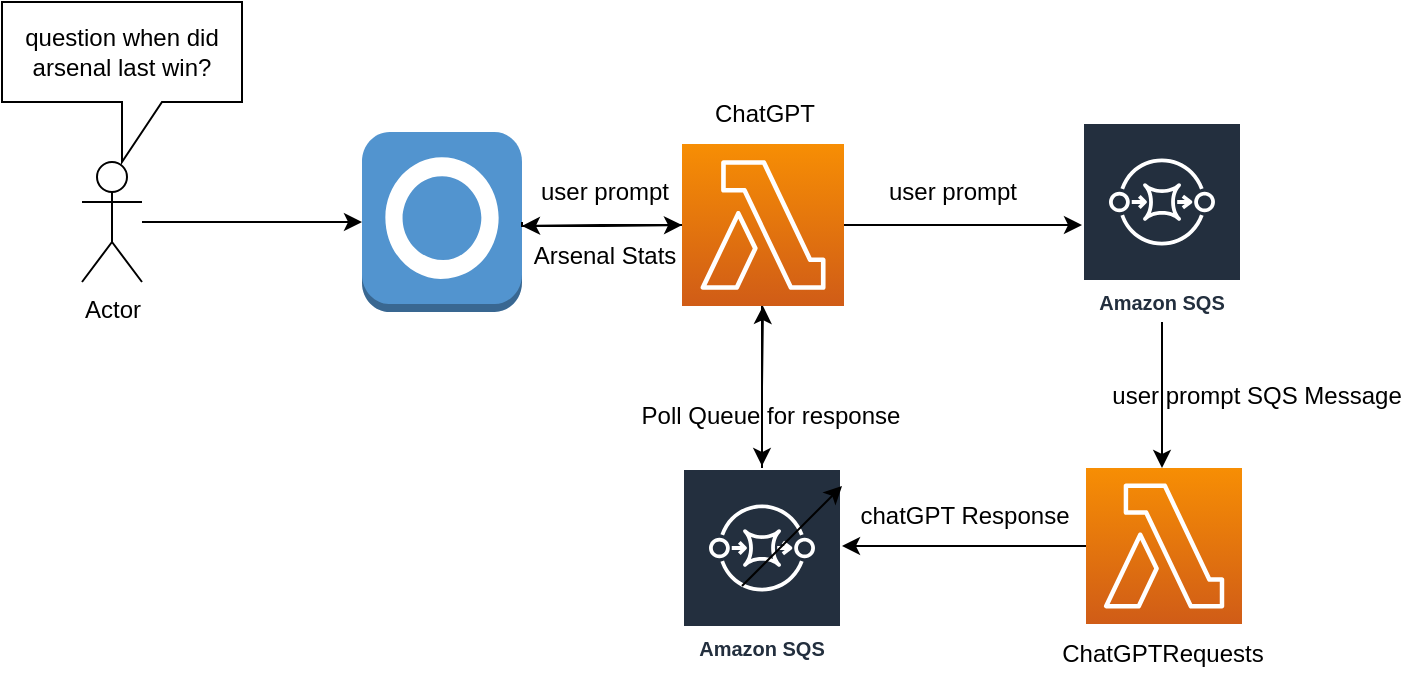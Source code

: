 <mxfile version="21.0.7" type="device"><diagram name="Page-1" id="i8G72QOeIwQgde39rkPP"><mxGraphModel dx="1434" dy="709" grid="1" gridSize="10" guides="1" tooltips="1" connect="1" arrows="1" fold="1" page="1" pageScale="1" pageWidth="827" pageHeight="1169" math="0" shadow="0"><root><mxCell id="0"/><mxCell id="1" parent="0"/><mxCell id="8UzWjgPpnGglD_5uU9Py-1" value="" style="outlineConnect=0;dashed=0;verticalLabelPosition=bottom;verticalAlign=top;align=center;html=1;shape=mxgraph.aws3.alexa_skill;fillColor=#5294CF;gradientColor=none;" parent="1" vertex="1"><mxGeometry x="200" y="193" width="80" height="90" as="geometry"/></mxCell><mxCell id="8UzWjgPpnGglD_5uU9Py-4" value="" style="edgeStyle=orthogonalEdgeStyle;rounded=0;orthogonalLoop=1;jettySize=auto;html=1;" parent="1" source="8UzWjgPpnGglD_5uU9Py-2" target="8UzWjgPpnGglD_5uU9Py-1" edge="1"><mxGeometry relative="1" as="geometry"/></mxCell><mxCell id="8UzWjgPpnGglD_5uU9Py-2" value="Actor" style="shape=umlActor;verticalLabelPosition=bottom;verticalAlign=top;html=1;outlineConnect=0;" parent="1" vertex="1"><mxGeometry x="60" y="208" width="30" height="60" as="geometry"/></mxCell><mxCell id="8UzWjgPpnGglD_5uU9Py-14" value="" style="edgeStyle=orthogonalEdgeStyle;rounded=0;orthogonalLoop=1;jettySize=auto;html=1;" parent="1" source="8UzWjgPpnGglD_5uU9Py-7" target="8UzWjgPpnGglD_5uU9Py-13" edge="1"><mxGeometry relative="1" as="geometry"><Array as="points"><mxPoint x="600" y="340"/><mxPoint x="600" y="340"/></Array></mxGeometry></mxCell><mxCell id="8UzWjgPpnGglD_5uU9Py-7" value="Amazon SQS" style="sketch=0;outlineConnect=0;fontColor=#232F3E;gradientColor=none;strokeColor=#ffffff;fillColor=#232F3E;dashed=0;verticalLabelPosition=middle;verticalAlign=bottom;align=center;html=1;whiteSpace=wrap;fontSize=10;fontStyle=1;spacing=3;shape=mxgraph.aws4.productIcon;prIcon=mxgraph.aws4.sqs;" parent="1" vertex="1"><mxGeometry x="560" y="188" width="80" height="100" as="geometry"/></mxCell><mxCell id="8UzWjgPpnGglD_5uU9Py-12" value="" style="edgeStyle=orthogonalEdgeStyle;rounded=0;orthogonalLoop=1;jettySize=auto;html=1;" parent="1" source="8UzWjgPpnGglD_5uU9Py-9" target="8UzWjgPpnGglD_5uU9Py-7" edge="1"><mxGeometry relative="1" as="geometry"><Array as="points"><mxPoint x="530" y="240"/><mxPoint x="530" y="240"/></Array></mxGeometry></mxCell><mxCell id="8UzWjgPpnGglD_5uU9Py-9" value="" style="sketch=0;points=[[0,0,0],[0.25,0,0],[0.5,0,0],[0.75,0,0],[1,0,0],[0,1,0],[0.25,1,0],[0.5,1,0],[0.75,1,0],[1,1,0],[0,0.25,0],[0,0.5,0],[0,0.75,0],[1,0.25,0],[1,0.5,0],[1,0.75,0]];outlineConnect=0;fontColor=#232F3E;gradientColor=#F78E04;gradientDirection=north;fillColor=#D05C17;strokeColor=#ffffff;dashed=0;verticalLabelPosition=bottom;verticalAlign=top;align=center;html=1;fontSize=12;fontStyle=0;aspect=fixed;shape=mxgraph.aws4.resourceIcon;resIcon=mxgraph.aws4.lambda;" parent="1" vertex="1"><mxGeometry x="360" y="199" width="81" height="81" as="geometry"/></mxCell><mxCell id="8UzWjgPpnGglD_5uU9Py-17" value="" style="edgeStyle=orthogonalEdgeStyle;rounded=0;orthogonalLoop=1;jettySize=auto;html=1;" parent="1" source="8UzWjgPpnGglD_5uU9Py-13" target="8UzWjgPpnGglD_5uU9Py-16" edge="1"><mxGeometry relative="1" as="geometry"><Array as="points"><mxPoint x="470" y="400"/><mxPoint x="470" y="400"/></Array></mxGeometry></mxCell><mxCell id="8UzWjgPpnGglD_5uU9Py-13" value="" style="sketch=0;points=[[0,0,0],[0.25,0,0],[0.5,0,0],[0.75,0,0],[1,0,0],[0,1,0],[0.25,1,0],[0.5,1,0],[0.75,1,0],[1,1,0],[0,0.25,0],[0,0.5,0],[0,0.75,0],[1,0.25,0],[1,0.5,0],[1,0.75,0]];outlineConnect=0;fontColor=#232F3E;gradientColor=#F78E04;gradientDirection=north;fillColor=#D05C17;strokeColor=#ffffff;dashed=0;verticalLabelPosition=bottom;verticalAlign=top;align=center;html=1;fontSize=12;fontStyle=0;aspect=fixed;shape=mxgraph.aws4.resourceIcon;resIcon=mxgraph.aws4.lambda;" parent="1" vertex="1"><mxGeometry x="562" y="361" width="78" height="78" as="geometry"/></mxCell><mxCell id="8UzWjgPpnGglD_5uU9Py-24" value="" style="edgeStyle=orthogonalEdgeStyle;rounded=0;orthogonalLoop=1;jettySize=auto;html=1;" parent="1" source="8UzWjgPpnGglD_5uU9Py-16" target="8UzWjgPpnGglD_5uU9Py-9" edge="1"><mxGeometry relative="1" as="geometry"/></mxCell><mxCell id="8UzWjgPpnGglD_5uU9Py-16" value="Amazon SQS" style="sketch=0;outlineConnect=0;fontColor=#232F3E;gradientColor=none;strokeColor=#ffffff;fillColor=#232F3E;dashed=0;verticalLabelPosition=middle;verticalAlign=bottom;align=center;html=1;whiteSpace=wrap;fontSize=10;fontStyle=1;spacing=3;shape=mxgraph.aws4.productIcon;prIcon=mxgraph.aws4.sqs;" parent="1" vertex="1"><mxGeometry x="360" y="361" width="80" height="100" as="geometry"/></mxCell><mxCell id="8UzWjgPpnGglD_5uU9Py-19" value="" style="edgeStyle=orthogonalEdgeStyle;rounded=0;orthogonalLoop=1;jettySize=auto;html=1;exitX=1;exitY=0.5;exitDx=0;exitDy=0;exitPerimeter=0;entryX=0;entryY=0.5;entryDx=0;entryDy=0;entryPerimeter=0;" parent="1" source="8UzWjgPpnGglD_5uU9Py-1" target="8UzWjgPpnGglD_5uU9Py-9" edge="1"><mxGeometry relative="1" as="geometry"><mxPoint x="370" y="248" as="sourcePoint"/><mxPoint x="290" y="248" as="targetPoint"/><Array as="points"><mxPoint x="280" y="240"/><mxPoint x="320" y="240"/></Array></mxGeometry></mxCell><mxCell id="8UzWjgPpnGglD_5uU9Py-25" value="question when did arsenal last win?" style="shape=callout;whiteSpace=wrap;html=1;perimeter=calloutPerimeter;" parent="1" vertex="1"><mxGeometry x="20" y="128" width="120" height="80" as="geometry"/></mxCell><mxCell id="8UzWjgPpnGglD_5uU9Py-32" value="" style="endArrow=classic;html=1;rounded=0;" parent="1" edge="1"><mxGeometry width="50" height="50" relative="1" as="geometry"><mxPoint x="390" y="420" as="sourcePoint"/><mxPoint x="440" y="370" as="targetPoint"/></mxGeometry></mxCell><mxCell id="8UzWjgPpnGglD_5uU9Py-33" value="" style="edgeStyle=orthogonalEdgeStyle;rounded=0;orthogonalLoop=1;jettySize=auto;html=1;exitX=0;exitY=0.5;exitDx=0;exitDy=0;exitPerimeter=0;" parent="1" source="8UzWjgPpnGglD_5uU9Py-9" edge="1"><mxGeometry relative="1" as="geometry"><mxPoint x="300" y="258" as="sourcePoint"/><mxPoint x="280" y="240" as="targetPoint"/><Array as="points"><mxPoint x="320" y="240"/><mxPoint x="320" y="240"/></Array></mxGeometry></mxCell><mxCell id="8UzWjgPpnGglD_5uU9Py-34" value="ChatGPT" style="text;html=1;align=center;verticalAlign=middle;resizable=0;points=[];autosize=1;strokeColor=none;fillColor=none;" parent="1" vertex="1"><mxGeometry x="365.5" y="169" width="70" height="30" as="geometry"/></mxCell><mxCell id="8UzWjgPpnGglD_5uU9Py-36" value="chatGPT Response" style="text;html=1;align=center;verticalAlign=middle;resizable=0;points=[];autosize=1;strokeColor=none;fillColor=none;" parent="1" vertex="1"><mxGeometry x="435.5" y="370" width="130" height="30" as="geometry"/></mxCell><mxCell id="8UzWjgPpnGglD_5uU9Py-37" value="Poll Queue for response" style="text;html=1;align=center;verticalAlign=middle;resizable=0;points=[];autosize=1;strokeColor=none;fillColor=none;" parent="1" vertex="1"><mxGeometry x="328.5" y="320" width="150" height="30" as="geometry"/></mxCell><mxCell id="8UzWjgPpnGglD_5uU9Py-38" value="" style="edgeStyle=orthogonalEdgeStyle;rounded=0;orthogonalLoop=1;jettySize=auto;html=1;" parent="1" edge="1"><mxGeometry relative="1" as="geometry"><mxPoint x="400" y="280" as="sourcePoint"/><mxPoint x="400" y="360" as="targetPoint"/></mxGeometry></mxCell><mxCell id="8UzWjgPpnGglD_5uU9Py-39" value="user prompt" style="text;html=1;align=center;verticalAlign=middle;resizable=0;points=[];autosize=1;strokeColor=none;fillColor=none;" parent="1" vertex="1"><mxGeometry x="450" y="208" width="90" height="30" as="geometry"/></mxCell><mxCell id="8UzWjgPpnGglD_5uU9Py-41" value="user prompt SQS Message" style="text;html=1;align=center;verticalAlign=middle;resizable=0;points=[];autosize=1;strokeColor=none;fillColor=none;" parent="1" vertex="1"><mxGeometry x="561.5" y="310" width="170" height="30" as="geometry"/></mxCell><mxCell id="8UzWjgPpnGglD_5uU9Py-42" value="ChatGPTRequests" style="text;html=1;align=center;verticalAlign=middle;resizable=0;points=[];autosize=1;strokeColor=none;fillColor=none;" parent="1" vertex="1"><mxGeometry x="540" y="439" width="120" height="30" as="geometry"/></mxCell><mxCell id="8UzWjgPpnGglD_5uU9Py-43" value="user prompt" style="text;html=1;align=center;verticalAlign=middle;resizable=0;points=[];autosize=1;strokeColor=none;fillColor=none;" parent="1" vertex="1"><mxGeometry x="275.5" y="208" width="90" height="30" as="geometry"/></mxCell><mxCell id="8UzWjgPpnGglD_5uU9Py-45" value="Arsenal Stats" style="text;html=1;align=center;verticalAlign=middle;resizable=0;points=[];autosize=1;strokeColor=none;fillColor=none;" parent="1" vertex="1"><mxGeometry x="275.5" y="240" width="90" height="30" as="geometry"/></mxCell></root></mxGraphModel></diagram></mxfile>